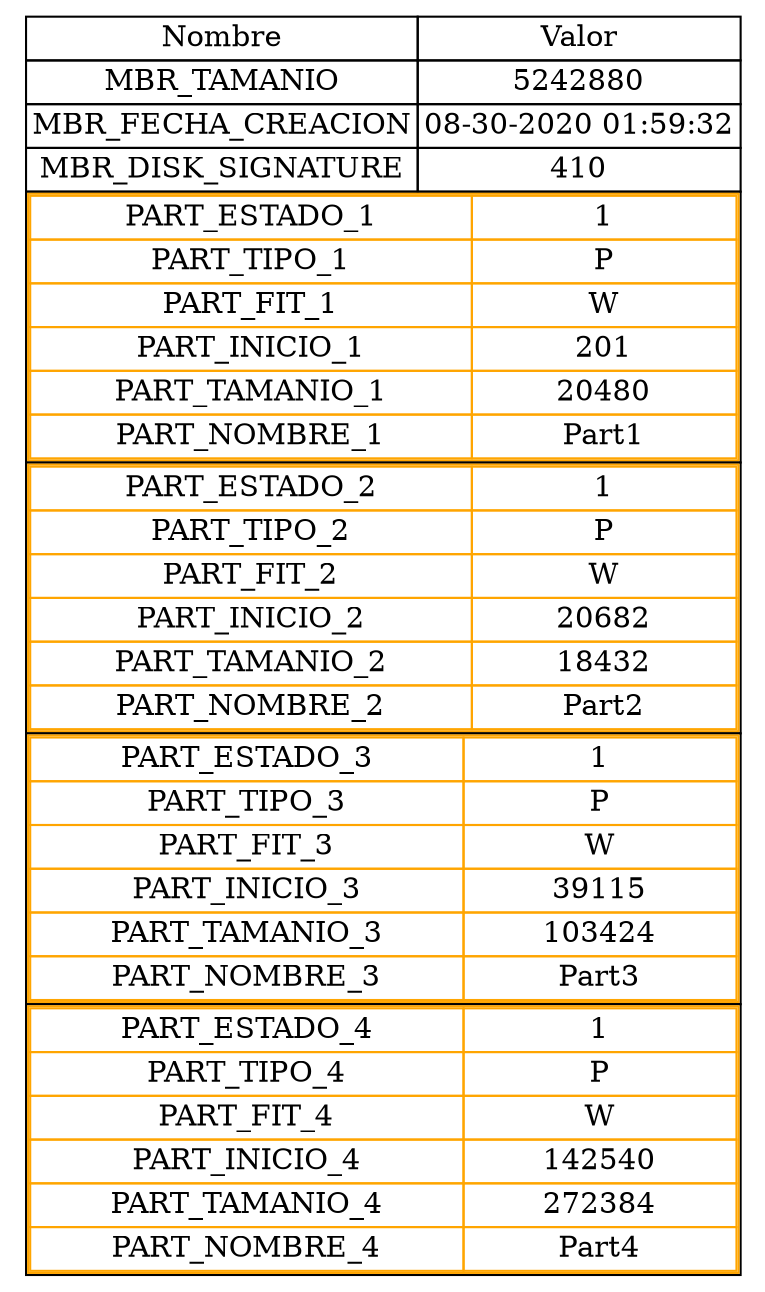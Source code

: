 digraph G{
	tbl [ 
	shape=plaintext 
	label=<
		<table border='0' cellborder='1' color='black' cellspacing='0'>
			<tr><td>Nombre</td><td>Valor</td></tr>
			<tr><td>MBR_TAMANIO</td><td>5242880</td></tr>
			<tr><td>MBR_FECHA_CREACION</td><td>08-30-2020 01:59:32</td></tr>
			<tr><td>MBR_DISK_SIGNATURE</td><td>410</td></tr>
			<tr><td cellpadding='0' colspan='2'><table color='orange' cellspacing='0'>
				<tr><td>PART_ESTADO_1</td><td>1</td></tr>
				<tr><td>PART_TIPO_1</td><td>P</td></tr>
				<tr><td>PART_FIT_1</td><td>W</td></tr>
				<tr><td>PART_INICIO_1</td><td>201</td></tr>
				<tr><td>PART_TAMANIO_1</td><td>20480</td></tr>
				<tr><td>PART_NOMBRE_1</td><td>Part1</td></tr>
			</table></td></tr>
			<tr><td cellpadding='0' colspan='2'><table color='orange' cellspacing='0'>
				<tr><td>PART_ESTADO_2</td><td>1</td></tr>
				<tr><td>PART_TIPO_2</td><td>P</td></tr>
				<tr><td>PART_FIT_2</td><td>W</td></tr>
				<tr><td>PART_INICIO_2</td><td>20682</td></tr>
				<tr><td>PART_TAMANIO_2</td><td>18432</td></tr>
				<tr><td>PART_NOMBRE_2</td><td>Part2</td></tr>
			</table></td></tr>
			<tr><td cellpadding='0' colspan='2'><table color='orange' cellspacing='0'>
				<tr><td>PART_ESTADO_3</td><td>1</td></tr>
				<tr><td>PART_TIPO_3</td><td>P</td></tr>
				<tr><td>PART_FIT_3</td><td>W</td></tr>
				<tr><td>PART_INICIO_3</td><td>39115</td></tr>
				<tr><td>PART_TAMANIO_3</td><td>103424</td></tr>
				<tr><td>PART_NOMBRE_3</td><td>Part3</td></tr>
			</table></td></tr>
			<tr><td cellpadding='0' colspan='2'><table color='orange' cellspacing='0'>
				<tr><td>PART_ESTADO_4</td><td>1</td></tr>
				<tr><td>PART_TIPO_4</td><td>P</td></tr>
				<tr><td>PART_FIT_4</td><td>W</td></tr>
				<tr><td>PART_INICIO_4</td><td>142540</td></tr>
				<tr><td>PART_TAMANIO_4</td><td>272384</td></tr>
				<tr><td>PART_NOMBRE_4</td><td>Part4</td></tr>
			</table></td></tr>
		</table>>];}